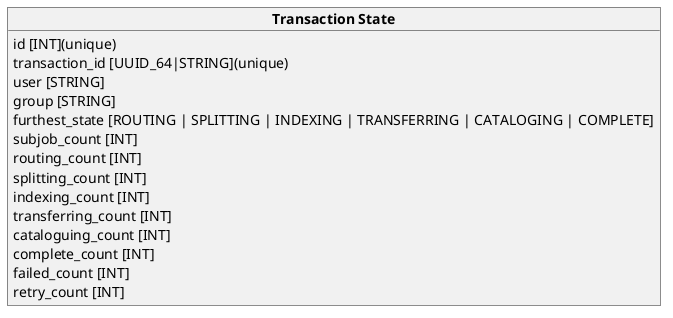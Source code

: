 @startuml monitor_db

object "**Transaction State**" as transaction_state {
    id [INT](unique)
    transaction_id [UUID_64|STRING](unique)
    user [STRING]
    group [STRING]
    furthest_state [ROUTING | SPLITTING | INDEXING | TRANSFERRING | CATALOGING | COMPLETE]
    subjob_count [INT]
    routing_count [INT]
    splitting_count [INT]
    indexing_count [INT]
    transferring_count [INT]
    cataloguing_count [INT]
    complete_count [INT]
    failed_count [INT]
    retry_count [INT]
}


' holding "1" *-- "many" transaction

@enduml
